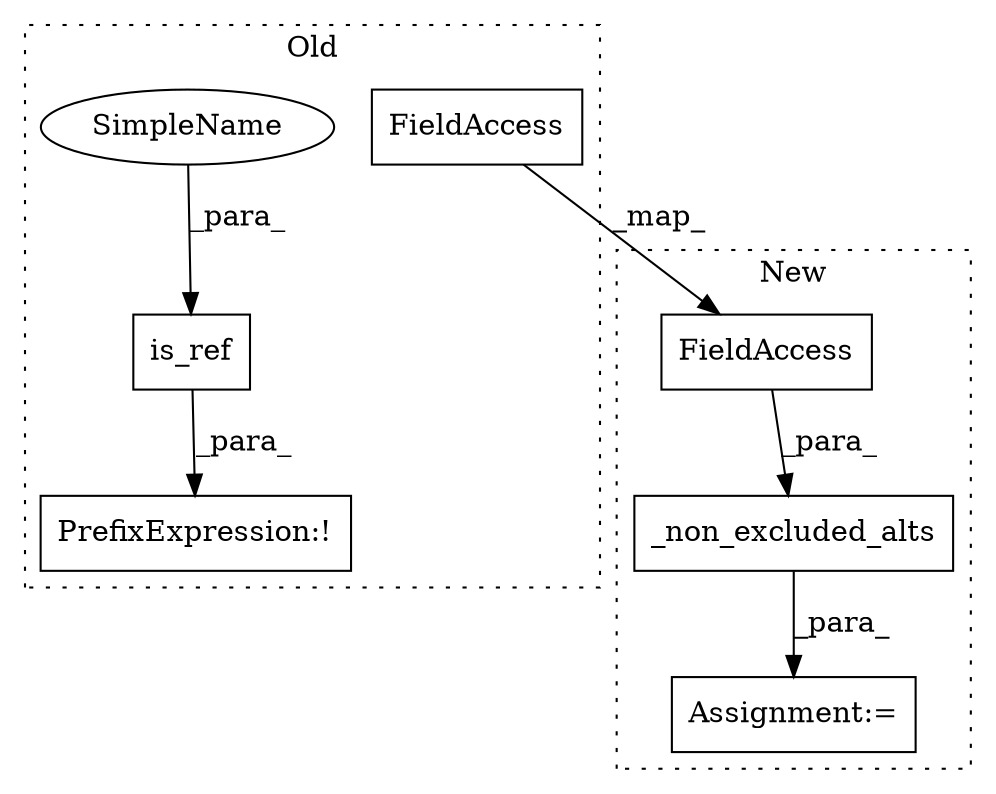 digraph G {
subgraph cluster0 {
1 [label="is_ref" a="32" s="2724,2738" l="7,1" shape="box"];
3 [label="PrefixExpression:!" a="38" s="2723" l="1" shape="box"];
4 [label="FieldAccess" a="22" s="2944" l="23" shape="box"];
7 [label="SimpleName" a="42" s="2731" l="7" shape="ellipse"];
label = "Old";
style="dotted";
}
subgraph cluster1 {
2 [label="_non_excluded_alts" a="32" s="3019,3077" l="19,1" shape="box"];
5 [label="FieldAccess" a="22" s="3038" l="23" shape="box"];
6 [label="Assignment:=" a="7" s="3018" l="1" shape="box"];
label = "New";
style="dotted";
}
1 -> 3 [label="_para_"];
2 -> 6 [label="_para_"];
4 -> 5 [label="_map_"];
5 -> 2 [label="_para_"];
7 -> 1 [label="_para_"];
}